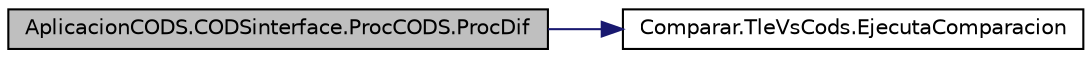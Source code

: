 digraph G
{
  edge [fontname="Helvetica",fontsize="10",labelfontname="Helvetica",labelfontsize="10"];
  node [fontname="Helvetica",fontsize="10",shape=record];
  rankdir="LR";
  Node1 [label="AplicacionCODS.CODSinterface.ProcCODS.ProcDif",height=0.2,width=0.4,color="black", fillcolor="grey75", style="filled" fontcolor="black"];
  Node1 -> Node2 [color="midnightblue",fontsize="10",style="solid",fontname="Helvetica"];
  Node2 [label="Comparar.TleVsCods.EjecutaComparacion",height=0.2,width=0.4,color="black", fillcolor="white", style="filled",URL="$namespace_comparar_1_1_tle_vs_cods.html#a32ab2015e872ee683a372933bf55fcf6"];
}
